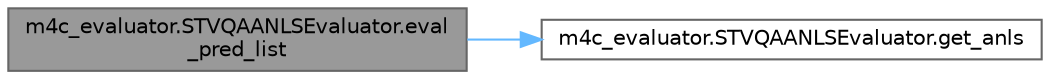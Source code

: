 digraph "m4c_evaluator.STVQAANLSEvaluator.eval_pred_list"
{
 // LATEX_PDF_SIZE
  bgcolor="transparent";
  edge [fontname=Helvetica,fontsize=10,labelfontname=Helvetica,labelfontsize=10];
  node [fontname=Helvetica,fontsize=10,shape=box,height=0.2,width=0.4];
  rankdir="LR";
  Node1 [id="Node000001",label="m4c_evaluator.STVQAANLSEvaluator.eval\l_pred_list",height=0.2,width=0.4,color="gray40", fillcolor="grey60", style="filled", fontcolor="black",tooltip=" "];
  Node1 -> Node2 [id="edge2_Node000001_Node000002",color="steelblue1",style="solid",tooltip=" "];
  Node2 [id="Node000002",label="m4c_evaluator.STVQAANLSEvaluator.get_anls",height=0.2,width=0.4,color="grey40", fillcolor="white", style="filled",URL="$classm4c__evaluator_1_1_s_t_v_q_a_a_n_l_s_evaluator.html#a7bbf8a00a03d5409d4770f654ebf7b89",tooltip=" "];
}
